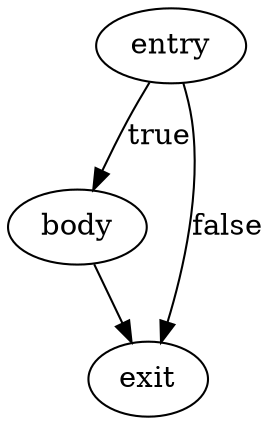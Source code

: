 digraph if {
	cond [label="entry"]
	body
	exit [label="exit"]
	cond->body [label="true"]
	cond->exit [label="false"]
	body->exit
}

